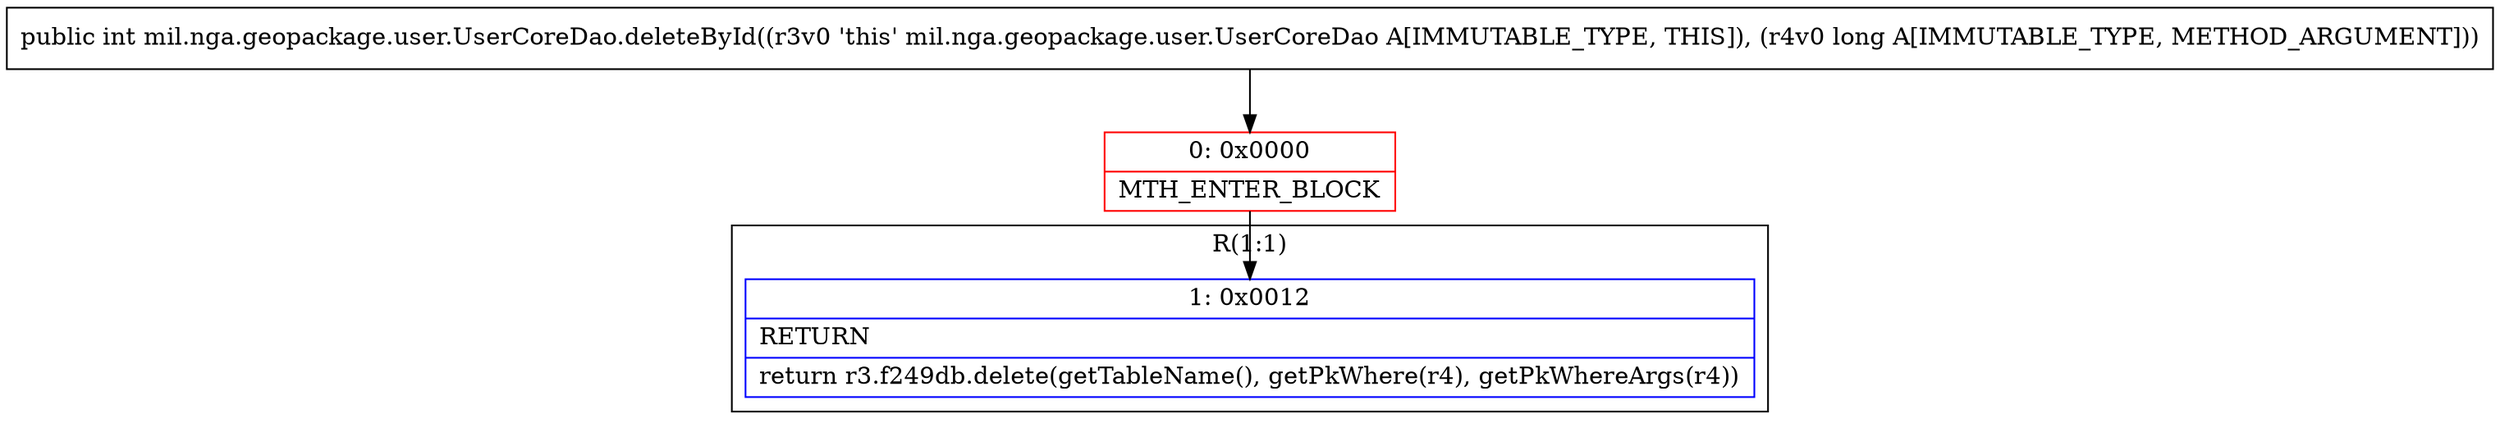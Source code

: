 digraph "CFG formil.nga.geopackage.user.UserCoreDao.deleteById(J)I" {
subgraph cluster_Region_88289162 {
label = "R(1:1)";
node [shape=record,color=blue];
Node_1 [shape=record,label="{1\:\ 0x0012|RETURN\l|return r3.f249db.delete(getTableName(), getPkWhere(r4), getPkWhereArgs(r4))\l}"];
}
Node_0 [shape=record,color=red,label="{0\:\ 0x0000|MTH_ENTER_BLOCK\l}"];
MethodNode[shape=record,label="{public int mil.nga.geopackage.user.UserCoreDao.deleteById((r3v0 'this' mil.nga.geopackage.user.UserCoreDao A[IMMUTABLE_TYPE, THIS]), (r4v0 long A[IMMUTABLE_TYPE, METHOD_ARGUMENT])) }"];
MethodNode -> Node_0;
Node_0 -> Node_1;
}

